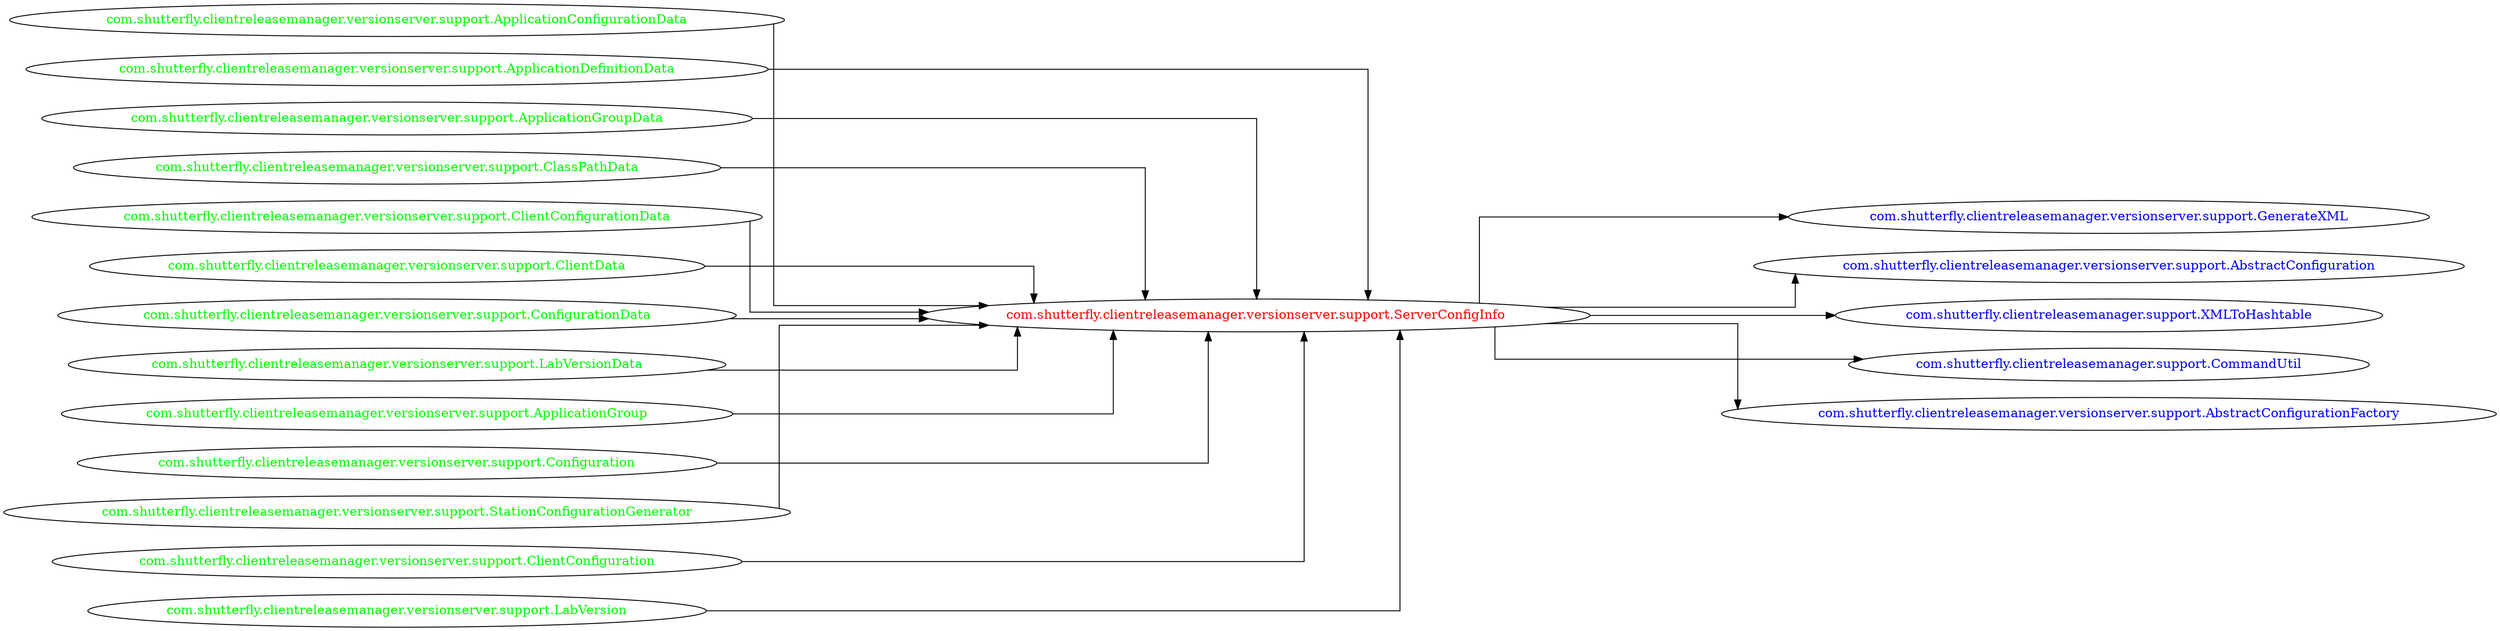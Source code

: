 digraph dependencyGraph {
 concentrate=true;
 ranksep="2.0";
 rankdir="LR"; 
 splines="ortho";
"com.shutterfly.clientreleasemanager.versionserver.support.ServerConfigInfo" [fontcolor="red"];
"com.shutterfly.clientreleasemanager.versionserver.support.GenerateXML" [ fontcolor="blue" ];
"com.shutterfly.clientreleasemanager.versionserver.support.ServerConfigInfo"->"com.shutterfly.clientreleasemanager.versionserver.support.GenerateXML";
"com.shutterfly.clientreleasemanager.versionserver.support.AbstractConfiguration" [ fontcolor="blue" ];
"com.shutterfly.clientreleasemanager.versionserver.support.ServerConfigInfo"->"com.shutterfly.clientreleasemanager.versionserver.support.AbstractConfiguration";
"com.shutterfly.clientreleasemanager.support.XMLToHashtable" [ fontcolor="blue" ];
"com.shutterfly.clientreleasemanager.versionserver.support.ServerConfigInfo"->"com.shutterfly.clientreleasemanager.support.XMLToHashtable";
"com.shutterfly.clientreleasemanager.support.CommandUtil" [ fontcolor="blue" ];
"com.shutterfly.clientreleasemanager.versionserver.support.ServerConfigInfo"->"com.shutterfly.clientreleasemanager.support.CommandUtil";
"com.shutterfly.clientreleasemanager.versionserver.support.AbstractConfigurationFactory" [ fontcolor="blue" ];
"com.shutterfly.clientreleasemanager.versionserver.support.ServerConfigInfo"->"com.shutterfly.clientreleasemanager.versionserver.support.AbstractConfigurationFactory";
"com.shutterfly.clientreleasemanager.versionserver.support.ApplicationConfigurationData" [ fontcolor="green" ];
"com.shutterfly.clientreleasemanager.versionserver.support.ApplicationConfigurationData"->"com.shutterfly.clientreleasemanager.versionserver.support.ServerConfigInfo";
"com.shutterfly.clientreleasemanager.versionserver.support.ApplicationDefinitionData" [ fontcolor="green" ];
"com.shutterfly.clientreleasemanager.versionserver.support.ApplicationDefinitionData"->"com.shutterfly.clientreleasemanager.versionserver.support.ServerConfigInfo";
"com.shutterfly.clientreleasemanager.versionserver.support.ApplicationGroupData" [ fontcolor="green" ];
"com.shutterfly.clientreleasemanager.versionserver.support.ApplicationGroupData"->"com.shutterfly.clientreleasemanager.versionserver.support.ServerConfigInfo";
"com.shutterfly.clientreleasemanager.versionserver.support.ClassPathData" [ fontcolor="green" ];
"com.shutterfly.clientreleasemanager.versionserver.support.ClassPathData"->"com.shutterfly.clientreleasemanager.versionserver.support.ServerConfigInfo";
"com.shutterfly.clientreleasemanager.versionserver.support.ClientConfigurationData" [ fontcolor="green" ];
"com.shutterfly.clientreleasemanager.versionserver.support.ClientConfigurationData"->"com.shutterfly.clientreleasemanager.versionserver.support.ServerConfigInfo";
"com.shutterfly.clientreleasemanager.versionserver.support.ClientData" [ fontcolor="green" ];
"com.shutterfly.clientreleasemanager.versionserver.support.ClientData"->"com.shutterfly.clientreleasemanager.versionserver.support.ServerConfigInfo";
"com.shutterfly.clientreleasemanager.versionserver.support.ConfigurationData" [ fontcolor="green" ];
"com.shutterfly.clientreleasemanager.versionserver.support.ConfigurationData"->"com.shutterfly.clientreleasemanager.versionserver.support.ServerConfigInfo";
"com.shutterfly.clientreleasemanager.versionserver.support.LabVersionData" [ fontcolor="green" ];
"com.shutterfly.clientreleasemanager.versionserver.support.LabVersionData"->"com.shutterfly.clientreleasemanager.versionserver.support.ServerConfigInfo";
"com.shutterfly.clientreleasemanager.versionserver.support.ApplicationGroup" [ fontcolor="green" ];
"com.shutterfly.clientreleasemanager.versionserver.support.ApplicationGroup"->"com.shutterfly.clientreleasemanager.versionserver.support.ServerConfigInfo";
"com.shutterfly.clientreleasemanager.versionserver.support.Configuration" [ fontcolor="green" ];
"com.shutterfly.clientreleasemanager.versionserver.support.Configuration"->"com.shutterfly.clientreleasemanager.versionserver.support.ServerConfigInfo";
"com.shutterfly.clientreleasemanager.versionserver.support.StationConfigurationGenerator" [ fontcolor="green" ];
"com.shutterfly.clientreleasemanager.versionserver.support.StationConfigurationGenerator"->"com.shutterfly.clientreleasemanager.versionserver.support.ServerConfigInfo";
"com.shutterfly.clientreleasemanager.versionserver.support.ClientConfiguration" [ fontcolor="green" ];
"com.shutterfly.clientreleasemanager.versionserver.support.ClientConfiguration"->"com.shutterfly.clientreleasemanager.versionserver.support.ServerConfigInfo";
"com.shutterfly.clientreleasemanager.versionserver.support.LabVersion" [ fontcolor="green" ];
"com.shutterfly.clientreleasemanager.versionserver.support.LabVersion"->"com.shutterfly.clientreleasemanager.versionserver.support.ServerConfigInfo";
}